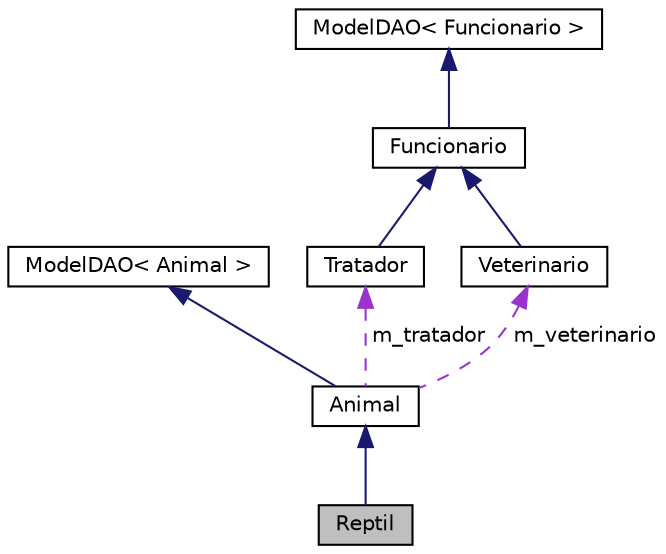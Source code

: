 digraph "Reptil"
{
  edge [fontname="Helvetica",fontsize="10",labelfontname="Helvetica",labelfontsize="10"];
  node [fontname="Helvetica",fontsize="10",shape=record];
  Node5 [label="Reptil",height=0.2,width=0.4,color="black", fillcolor="grey75", style="filled", fontcolor="black"];
  Node6 -> Node5 [dir="back",color="midnightblue",fontsize="10",style="solid",fontname="Helvetica"];
  Node6 [label="Animal",height=0.2,width=0.4,color="black", fillcolor="white", style="filled",URL="$d7/dac/classAnimal.html"];
  Node7 -> Node6 [dir="back",color="midnightblue",fontsize="10",style="solid",fontname="Helvetica"];
  Node7 [label="ModelDAO\< Animal \>",height=0.2,width=0.4,color="black", fillcolor="white", style="filled",URL="$df/dd0/classModelDAO.html"];
  Node8 -> Node6 [dir="back",color="darkorchid3",fontsize="10",style="dashed",label=" m_tratador" ,fontname="Helvetica"];
  Node8 [label="Tratador",height=0.2,width=0.4,color="black", fillcolor="white", style="filled",URL="$d1/dce/classTratador.html"];
  Node9 -> Node8 [dir="back",color="midnightblue",fontsize="10",style="solid",fontname="Helvetica"];
  Node9 [label="Funcionario",height=0.2,width=0.4,color="black", fillcolor="white", style="filled",URL="$d2/de9/classFuncionario.html"];
  Node10 -> Node9 [dir="back",color="midnightblue",fontsize="10",style="solid",fontname="Helvetica"];
  Node10 [label="ModelDAO\< Funcionario \>",height=0.2,width=0.4,color="black", fillcolor="white", style="filled",URL="$df/dd0/classModelDAO.html"];
  Node11 -> Node6 [dir="back",color="darkorchid3",fontsize="10",style="dashed",label=" m_veterinario" ,fontname="Helvetica"];
  Node11 [label="Veterinario",height=0.2,width=0.4,color="black", fillcolor="white", style="filled",URL="$df/d71/classVeterinario.html"];
  Node9 -> Node11 [dir="back",color="midnightblue",fontsize="10",style="solid",fontname="Helvetica"];
}
